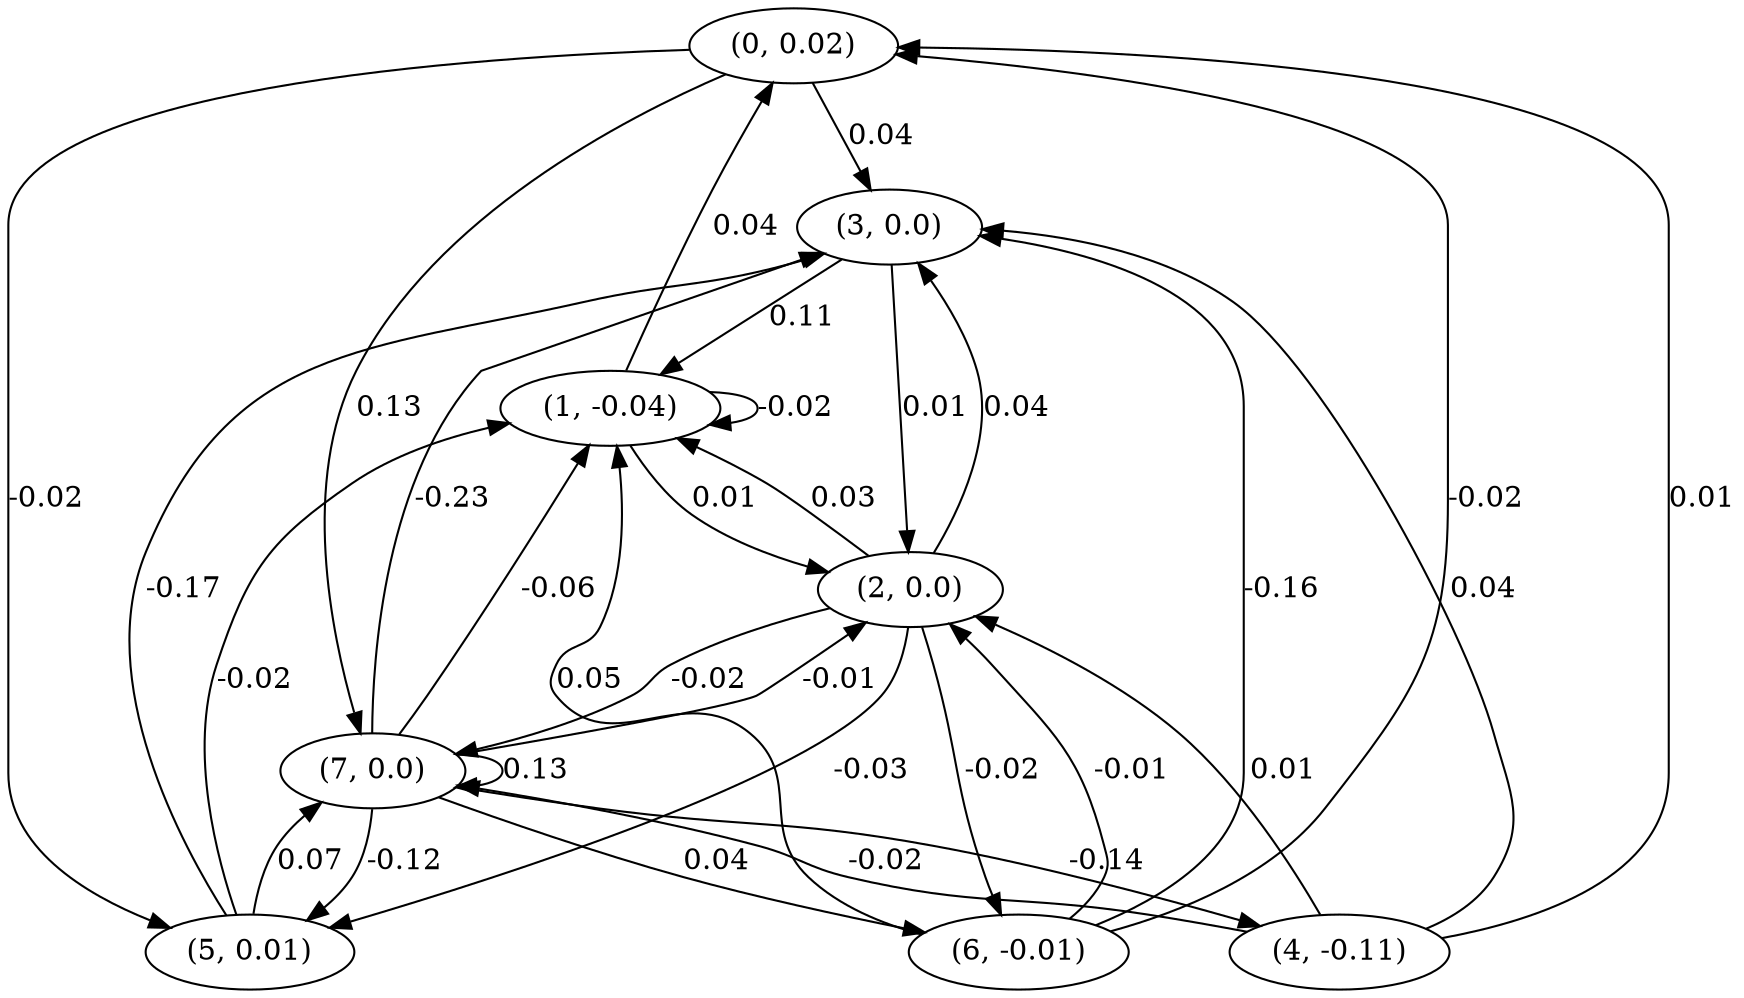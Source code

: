 digraph {
    0 [ label = "(0, 0.02)" ]
    1 [ label = "(1, -0.04)" ]
    2 [ label = "(2, 0.0)" ]
    3 [ label = "(3, 0.0)" ]
    4 [ label = "(4, -0.11)" ]
    5 [ label = "(5, 0.01)" ]
    6 [ label = "(6, -0.01)" ]
    7 [ label = "(7, 0.0)" ]
    1 -> 1 [ label = "-0.02" ]
    7 -> 7 [ label = "0.13" ]
    1 -> 0 [ label = "0.04" ]
    4 -> 0 [ label = "0.01" ]
    6 -> 0 [ label = "-0.02" ]
    2 -> 1 [ label = "0.03" ]
    3 -> 1 [ label = "0.11" ]
    5 -> 1 [ label = "-0.02" ]
    6 -> 1 [ label = "0.05" ]
    7 -> 1 [ label = "-0.06" ]
    1 -> 2 [ label = "0.01" ]
    3 -> 2 [ label = "0.01" ]
    4 -> 2 [ label = "0.01" ]
    6 -> 2 [ label = "-0.01" ]
    7 -> 2 [ label = "-0.01" ]
    0 -> 3 [ label = "0.04" ]
    2 -> 3 [ label = "0.04" ]
    4 -> 3 [ label = "0.04" ]
    5 -> 3 [ label = "-0.17" ]
    6 -> 3 [ label = "-0.16" ]
    7 -> 3 [ label = "-0.23" ]
    7 -> 4 [ label = "-0.14" ]
    0 -> 5 [ label = "-0.02" ]
    2 -> 5 [ label = "-0.03" ]
    7 -> 5 [ label = "-0.12" ]
    2 -> 6 [ label = "-0.02" ]
    7 -> 6 [ label = "0.04" ]
    0 -> 7 [ label = "0.13" ]
    2 -> 7 [ label = "-0.02" ]
    4 -> 7 [ label = "-0.02" ]
    5 -> 7 [ label = "0.07" ]
}

